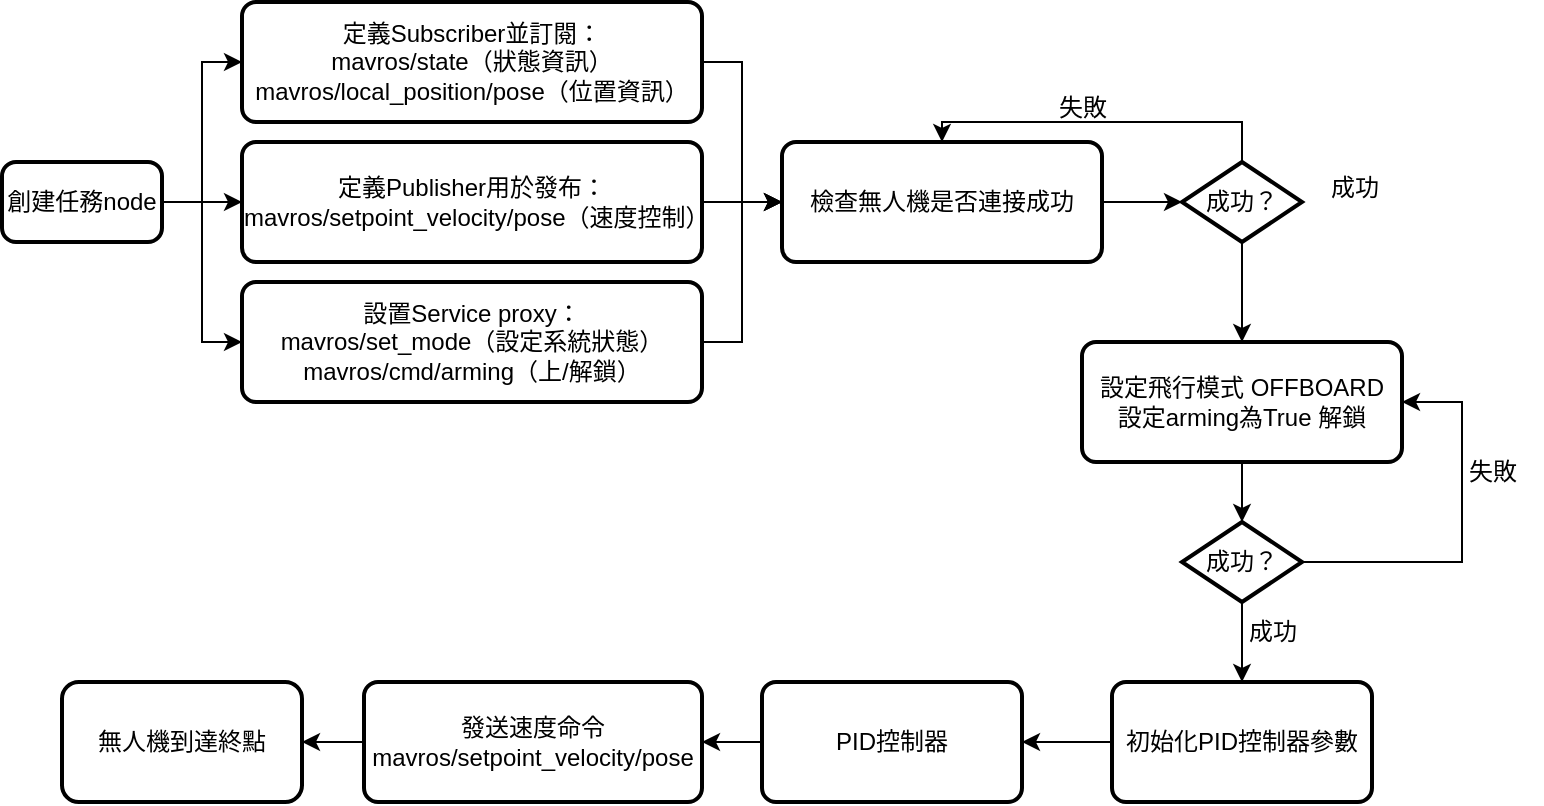 <mxfile version="24.5.4" type="device">
  <diagram name="第 1 页" id="ztYxtRsQfPeP5I2pO8FB">
    <mxGraphModel dx="945" dy="547" grid="1" gridSize="10" guides="1" tooltips="1" connect="1" arrows="1" fold="1" page="1" pageScale="1" pageWidth="827" pageHeight="1169" math="0" shadow="0">
      <root>
        <mxCell id="0" />
        <mxCell id="1" parent="0" />
        <mxCell id="LdSCU7jo_EDFc6S9GLo3-7" style="edgeStyle=orthogonalEdgeStyle;rounded=0;orthogonalLoop=1;jettySize=auto;html=1;exitX=1;exitY=0.5;exitDx=0;exitDy=0;entryX=0;entryY=0.5;entryDx=0;entryDy=0;" edge="1" parent="1" source="LdSCU7jo_EDFc6S9GLo3-1" target="LdSCU7jo_EDFc6S9GLo3-4">
          <mxGeometry relative="1" as="geometry" />
        </mxCell>
        <mxCell id="LdSCU7jo_EDFc6S9GLo3-8" style="edgeStyle=orthogonalEdgeStyle;rounded=0;orthogonalLoop=1;jettySize=auto;html=1;" edge="1" parent="1" source="LdSCU7jo_EDFc6S9GLo3-1" target="LdSCU7jo_EDFc6S9GLo3-5">
          <mxGeometry relative="1" as="geometry" />
        </mxCell>
        <mxCell id="LdSCU7jo_EDFc6S9GLo3-9" style="edgeStyle=orthogonalEdgeStyle;rounded=0;orthogonalLoop=1;jettySize=auto;html=1;entryX=0;entryY=0.5;entryDx=0;entryDy=0;" edge="1" parent="1" source="LdSCU7jo_EDFc6S9GLo3-1" target="LdSCU7jo_EDFc6S9GLo3-6">
          <mxGeometry relative="1" as="geometry" />
        </mxCell>
        <mxCell id="LdSCU7jo_EDFc6S9GLo3-1" value="創建任務node" style="rounded=1;whiteSpace=wrap;html=1;absoluteArcSize=1;arcSize=14;strokeWidth=2;" vertex="1" parent="1">
          <mxGeometry x="28" y="140" width="80" height="40" as="geometry" />
        </mxCell>
        <mxCell id="LdSCU7jo_EDFc6S9GLo3-23" style="edgeStyle=orthogonalEdgeStyle;rounded=0;orthogonalLoop=1;jettySize=auto;html=1;entryX=0;entryY=0.5;entryDx=0;entryDy=0;" edge="1" parent="1" source="LdSCU7jo_EDFc6S9GLo3-4" target="LdSCU7jo_EDFc6S9GLo3-18">
          <mxGeometry relative="1" as="geometry" />
        </mxCell>
        <mxCell id="LdSCU7jo_EDFc6S9GLo3-4" value="定義Subscriber並訂閱：&lt;div&gt;mavros/state（狀態資訊）&lt;/div&gt;&lt;div&gt;mavros/local_position/pose（位置資訊）&lt;/div&gt;" style="rounded=1;whiteSpace=wrap;html=1;absoluteArcSize=1;arcSize=14;strokeWidth=2;" vertex="1" parent="1">
          <mxGeometry x="148" y="60" width="230" height="60" as="geometry" />
        </mxCell>
        <mxCell id="LdSCU7jo_EDFc6S9GLo3-24" style="edgeStyle=orthogonalEdgeStyle;rounded=0;orthogonalLoop=1;jettySize=auto;html=1;entryX=0;entryY=0.5;entryDx=0;entryDy=0;" edge="1" parent="1" source="LdSCU7jo_EDFc6S9GLo3-5" target="LdSCU7jo_EDFc6S9GLo3-18">
          <mxGeometry relative="1" as="geometry">
            <mxPoint x="428" y="160.0" as="targetPoint" />
          </mxGeometry>
        </mxCell>
        <mxCell id="LdSCU7jo_EDFc6S9GLo3-5" value="定義Publisher用於發布：&lt;div&gt;mavros/setpoint_velocity/pose（速度控制）&lt;/div&gt;" style="rounded=1;whiteSpace=wrap;html=1;absoluteArcSize=1;arcSize=14;strokeWidth=2;" vertex="1" parent="1">
          <mxGeometry x="148" y="130" width="230" height="60" as="geometry" />
        </mxCell>
        <mxCell id="LdSCU7jo_EDFc6S9GLo3-25" style="edgeStyle=orthogonalEdgeStyle;rounded=0;orthogonalLoop=1;jettySize=auto;html=1;entryX=0;entryY=0.5;entryDx=0;entryDy=0;" edge="1" parent="1" source="LdSCU7jo_EDFc6S9GLo3-6" target="LdSCU7jo_EDFc6S9GLo3-18">
          <mxGeometry relative="1" as="geometry" />
        </mxCell>
        <mxCell id="LdSCU7jo_EDFc6S9GLo3-6" value="設置Service proxy：&lt;div&gt;mavros/set_mode（設定系統狀態）&lt;/div&gt;&lt;div&gt;mavros/cmd/arming（上/解鎖）&lt;/div&gt;" style="rounded=1;whiteSpace=wrap;html=1;absoluteArcSize=1;arcSize=14;strokeWidth=2;" vertex="1" parent="1">
          <mxGeometry x="148" y="200" width="230" height="60" as="geometry" />
        </mxCell>
        <mxCell id="LdSCU7jo_EDFc6S9GLo3-39" style="edgeStyle=orthogonalEdgeStyle;rounded=0;orthogonalLoop=1;jettySize=auto;html=1;" edge="1" parent="1" source="LdSCU7jo_EDFc6S9GLo3-10" target="LdSCU7jo_EDFc6S9GLo3-38">
          <mxGeometry relative="1" as="geometry" />
        </mxCell>
        <mxCell id="LdSCU7jo_EDFc6S9GLo3-10" value="初始化PID控制器參數" style="rounded=1;whiteSpace=wrap;html=1;absoluteArcSize=1;arcSize=14;strokeWidth=2;" vertex="1" parent="1">
          <mxGeometry x="583" y="400" width="130" height="60" as="geometry" />
        </mxCell>
        <mxCell id="LdSCU7jo_EDFc6S9GLo3-33" style="edgeStyle=orthogonalEdgeStyle;rounded=0;orthogonalLoop=1;jettySize=auto;html=1;" edge="1" parent="1" source="LdSCU7jo_EDFc6S9GLo3-12" target="LdSCU7jo_EDFc6S9GLo3-32">
          <mxGeometry relative="1" as="geometry" />
        </mxCell>
        <mxCell id="LdSCU7jo_EDFc6S9GLo3-12" value="設定飛行模式 OFFBOARD&lt;div&gt;設定arming為True 解鎖&lt;/div&gt;" style="rounded=1;whiteSpace=wrap;html=1;absoluteArcSize=1;arcSize=14;strokeWidth=2;" vertex="1" parent="1">
          <mxGeometry x="568" y="230" width="160" height="60" as="geometry" />
        </mxCell>
        <mxCell id="LdSCU7jo_EDFc6S9GLo3-26" style="edgeStyle=orthogonalEdgeStyle;rounded=0;orthogonalLoop=1;jettySize=auto;html=1;entryX=0.5;entryY=0;entryDx=0;entryDy=0;exitX=0.5;exitY=0;exitDx=0;exitDy=0;exitPerimeter=0;" edge="1" parent="1" source="LdSCU7jo_EDFc6S9GLo3-14" target="LdSCU7jo_EDFc6S9GLo3-18">
          <mxGeometry relative="1" as="geometry" />
        </mxCell>
        <mxCell id="LdSCU7jo_EDFc6S9GLo3-29" style="edgeStyle=orthogonalEdgeStyle;rounded=0;orthogonalLoop=1;jettySize=auto;html=1;" edge="1" parent="1" source="LdSCU7jo_EDFc6S9GLo3-14" target="LdSCU7jo_EDFc6S9GLo3-12">
          <mxGeometry relative="1" as="geometry" />
        </mxCell>
        <mxCell id="LdSCU7jo_EDFc6S9GLo3-14" value="成功？" style="strokeWidth=2;html=1;shape=mxgraph.flowchart.decision;whiteSpace=wrap;" vertex="1" parent="1">
          <mxGeometry x="618" y="140" width="60" height="40" as="geometry" />
        </mxCell>
        <mxCell id="LdSCU7jo_EDFc6S9GLo3-18" value="檢查無人機是否連接成功" style="rounded=1;whiteSpace=wrap;html=1;absoluteArcSize=1;arcSize=14;strokeWidth=2;" vertex="1" parent="1">
          <mxGeometry x="418" y="130" width="160" height="60" as="geometry" />
        </mxCell>
        <mxCell id="LdSCU7jo_EDFc6S9GLo3-19" style="edgeStyle=orthogonalEdgeStyle;rounded=0;orthogonalLoop=1;jettySize=auto;html=1;entryX=0;entryY=0.5;entryDx=0;entryDy=0;entryPerimeter=0;" edge="1" parent="1" source="LdSCU7jo_EDFc6S9GLo3-18" target="LdSCU7jo_EDFc6S9GLo3-14">
          <mxGeometry relative="1" as="geometry" />
        </mxCell>
        <mxCell id="LdSCU7jo_EDFc6S9GLo3-28" value="失敗" style="text;html=1;align=center;verticalAlign=middle;resizable=0;points=[];autosize=1;strokeColor=none;fillColor=none;" vertex="1" parent="1">
          <mxGeometry x="543" y="98" width="50" height="30" as="geometry" />
        </mxCell>
        <mxCell id="LdSCU7jo_EDFc6S9GLo3-31" value="成功" style="text;html=1;align=center;verticalAlign=middle;resizable=0;points=[];autosize=1;strokeColor=none;fillColor=none;" vertex="1" parent="1">
          <mxGeometry x="679" y="138" width="50" height="30" as="geometry" />
        </mxCell>
        <mxCell id="LdSCU7jo_EDFc6S9GLo3-36" style="edgeStyle=orthogonalEdgeStyle;rounded=0;orthogonalLoop=1;jettySize=auto;html=1;exitX=0.5;exitY=1;exitDx=0;exitDy=0;exitPerimeter=0;entryX=0.5;entryY=0;entryDx=0;entryDy=0;" edge="1" parent="1" source="LdSCU7jo_EDFc6S9GLo3-32" target="LdSCU7jo_EDFc6S9GLo3-10">
          <mxGeometry relative="1" as="geometry" />
        </mxCell>
        <mxCell id="LdSCU7jo_EDFc6S9GLo3-44" style="edgeStyle=orthogonalEdgeStyle;rounded=0;orthogonalLoop=1;jettySize=auto;html=1;entryX=1;entryY=0.5;entryDx=0;entryDy=0;" edge="1" parent="1" source="LdSCU7jo_EDFc6S9GLo3-32" target="LdSCU7jo_EDFc6S9GLo3-12">
          <mxGeometry relative="1" as="geometry">
            <Array as="points">
              <mxPoint x="758" y="340" />
              <mxPoint x="758" y="260" />
            </Array>
          </mxGeometry>
        </mxCell>
        <mxCell id="LdSCU7jo_EDFc6S9GLo3-32" value="成功？" style="strokeWidth=2;html=1;shape=mxgraph.flowchart.decision;whiteSpace=wrap;" vertex="1" parent="1">
          <mxGeometry x="618" y="320" width="60" height="40" as="geometry" />
        </mxCell>
        <mxCell id="LdSCU7jo_EDFc6S9GLo3-37" value="成功" style="text;html=1;align=center;verticalAlign=middle;resizable=0;points=[];autosize=1;strokeColor=none;fillColor=none;" vertex="1" parent="1">
          <mxGeometry x="638" y="360" width="50" height="30" as="geometry" />
        </mxCell>
        <mxCell id="LdSCU7jo_EDFc6S9GLo3-40" style="edgeStyle=orthogonalEdgeStyle;rounded=0;orthogonalLoop=1;jettySize=auto;html=1;entryX=1;entryY=0.5;entryDx=0;entryDy=0;" edge="1" parent="1" source="LdSCU7jo_EDFc6S9GLo3-38" target="LdSCU7jo_EDFc6S9GLo3-41">
          <mxGeometry relative="1" as="geometry">
            <mxPoint x="399" y="500.0" as="targetPoint" />
          </mxGeometry>
        </mxCell>
        <mxCell id="LdSCU7jo_EDFc6S9GLo3-38" value="PID控制器&lt;span style=&quot;color: rgba(0, 0, 0, 0); font-family: monospace; font-size: 0px; text-align: start; text-wrap: nowrap;&quot;&gt;%3CmxGraphModel%3E%3Croot%3E%3CmxCell%20id%3D%220%22%2F%3E%3CmxCell%20id%3D%221%22%20parent%3D%220%22%2F%3E%3CmxCell%20id%3D%222%22%20value%3D%22%E5%88%9D%E5%A7%8B%E5%8C%96PID%E6%8E%A7%E5%88%B6%E5%99%A8%E5%8F%83%E6%95%B8%22%20style%3D%22rounded%3D1%3BwhiteSpace%3Dwrap%3Bhtml%3D1%3BabsoluteArcSize%3D1%3BarcSize%3D14%3BstrokeWidth%3D2%3B%22%20vertex%3D%221%22%20parent%3D%221%22%3E%3CmxGeometry%20x%3D%22735%22%20y%3D%22320%22%20width%3D%22130%22%20height%3D%2260%22%20as%3D%22geometry%22%2F%3E%3C%2FmxCell%3E%3C%2Froot%3E%3C%2FmxGraphModel%3E&lt;/span&gt;" style="rounded=1;whiteSpace=wrap;html=1;absoluteArcSize=1;arcSize=14;strokeWidth=2;" vertex="1" parent="1">
          <mxGeometry x="408" y="400" width="130" height="60" as="geometry" />
        </mxCell>
        <mxCell id="LdSCU7jo_EDFc6S9GLo3-43" value="" style="edgeStyle=orthogonalEdgeStyle;rounded=0;orthogonalLoop=1;jettySize=auto;html=1;" edge="1" parent="1" source="LdSCU7jo_EDFc6S9GLo3-41" target="LdSCU7jo_EDFc6S9GLo3-42">
          <mxGeometry relative="1" as="geometry" />
        </mxCell>
        <mxCell id="LdSCU7jo_EDFc6S9GLo3-41" value="發送速度命令&lt;div&gt;mavros/setpoint_velocity/pose&lt;br&gt;&lt;/div&gt;" style="rounded=1;whiteSpace=wrap;html=1;absoluteArcSize=1;arcSize=14;strokeWidth=2;" vertex="1" parent="1">
          <mxGeometry x="209" y="400" width="169" height="60" as="geometry" />
        </mxCell>
        <mxCell id="LdSCU7jo_EDFc6S9GLo3-42" value="無人機到達終點" style="whiteSpace=wrap;html=1;rounded=1;arcSize=14;strokeWidth=2;" vertex="1" parent="1">
          <mxGeometry x="58" y="400" width="120" height="60" as="geometry" />
        </mxCell>
        <mxCell id="LdSCU7jo_EDFc6S9GLo3-35" value="失敗" style="text;html=1;align=center;verticalAlign=middle;resizable=0;points=[];autosize=1;strokeColor=none;fillColor=none;" vertex="1" parent="1">
          <mxGeometry x="748" y="280" width="50" height="30" as="geometry" />
        </mxCell>
      </root>
    </mxGraphModel>
  </diagram>
</mxfile>
